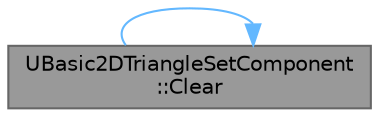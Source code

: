 digraph "UBasic2DTriangleSetComponent::Clear"
{
 // INTERACTIVE_SVG=YES
 // LATEX_PDF_SIZE
  bgcolor="transparent";
  edge [fontname=Helvetica,fontsize=10,labelfontname=Helvetica,labelfontsize=10];
  node [fontname=Helvetica,fontsize=10,shape=box,height=0.2,width=0.4];
  rankdir="RL";
  Node1 [id="Node000001",label="UBasic2DTriangleSetComponent\l::Clear",height=0.2,width=0.4,color="gray40", fillcolor="grey60", style="filled", fontcolor="black",tooltip="Clear all lines and component state."];
  Node1 -> Node1 [id="edge1_Node000001_Node000001",dir="back",color="steelblue1",style="solid",tooltip=" "];
}

